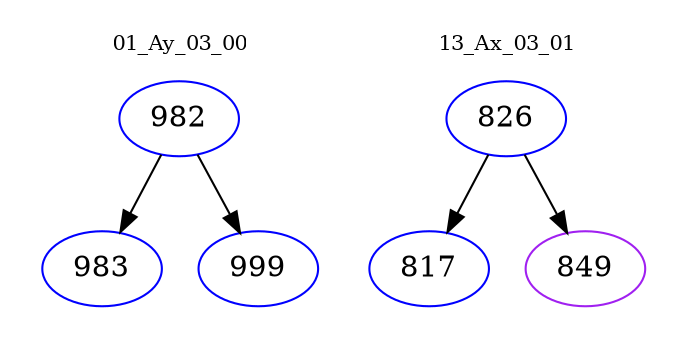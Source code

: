 digraph{
subgraph cluster_0 {
color = white
label = "01_Ay_03_00";
fontsize=10;
T0_982 [label="982", color="blue"]
T0_982 -> T0_983 [color="black"]
T0_983 [label="983", color="blue"]
T0_982 -> T0_999 [color="black"]
T0_999 [label="999", color="blue"]
}
subgraph cluster_1 {
color = white
label = "13_Ax_03_01";
fontsize=10;
T1_826 [label="826", color="blue"]
T1_826 -> T1_817 [color="black"]
T1_817 [label="817", color="blue"]
T1_826 -> T1_849 [color="black"]
T1_849 [label="849", color="purple"]
}
}

